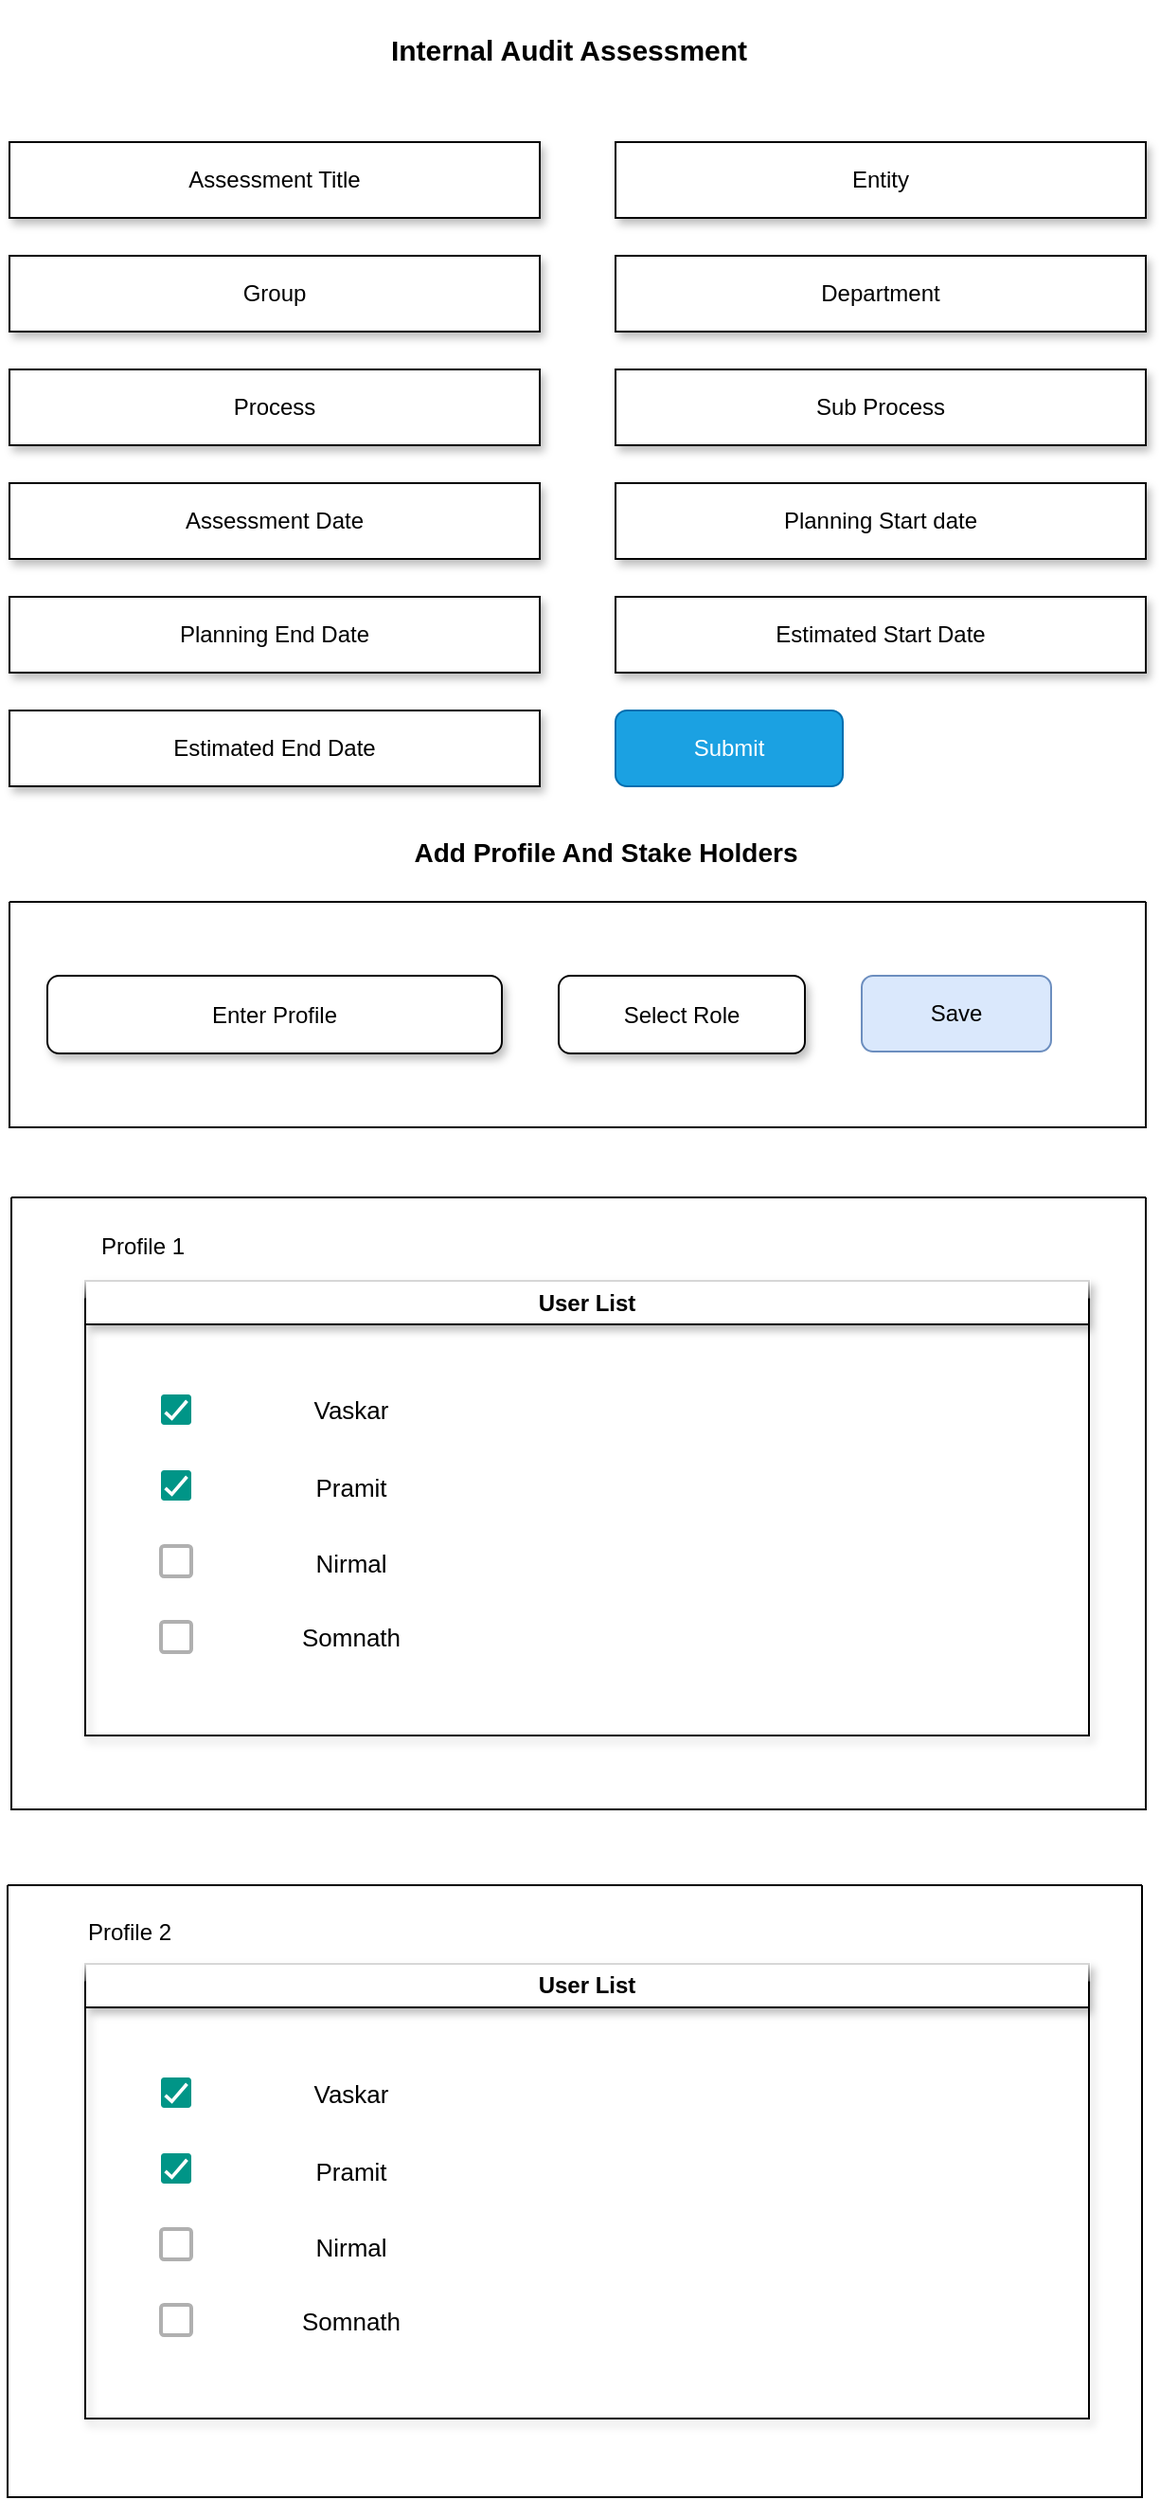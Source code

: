 <mxfile version="24.7.7" pages="4">
  <diagram id="413ng2EAjVawxPzfkBlk" name="Assessment">
    <mxGraphModel dx="1434" dy="772" grid="1" gridSize="10" guides="1" tooltips="1" connect="1" arrows="1" fold="1" page="1" pageScale="1" pageWidth="850" pageHeight="1100" math="0" shadow="0">
      <root>
        <mxCell id="0" />
        <mxCell id="1" parent="0" />
        <mxCell id="quWu4EKj2RXeNfxkY3S_-1" value="&lt;p style=&quot;line-height: 120%;&quot;&gt;&lt;sup&gt;&lt;font style=&quot;font-size: 15px;&quot;&gt;&lt;b&gt;Internal Audit Assessment&lt;/b&gt;&lt;/font&gt;&lt;/sup&gt;&lt;/p&gt;" style="text;html=1;align=center;verticalAlign=middle;resizable=0;points=[];autosize=1;strokeColor=none;fillColor=none;" parent="1" vertex="1">
          <mxGeometry x="310" y="5" width="210" height="60" as="geometry" />
        </mxCell>
        <mxCell id="quWu4EKj2RXeNfxkY3S_-2" value="Assessment Title" style="rounded=0;whiteSpace=wrap;html=1;shadow=1;" parent="1" vertex="1">
          <mxGeometry x="120" y="80" width="280" height="40" as="geometry" />
        </mxCell>
        <mxCell id="quWu4EKj2RXeNfxkY3S_-3" value="Entity" style="rounded=0;whiteSpace=wrap;html=1;shadow=1;" parent="1" vertex="1">
          <mxGeometry x="440" y="80" width="280" height="40" as="geometry" />
        </mxCell>
        <mxCell id="quWu4EKj2RXeNfxkY3S_-4" value="Group" style="rounded=0;whiteSpace=wrap;html=1;shadow=1;" parent="1" vertex="1">
          <mxGeometry x="120" y="140" width="280" height="40" as="geometry" />
        </mxCell>
        <mxCell id="quWu4EKj2RXeNfxkY3S_-5" value="Department" style="rounded=0;whiteSpace=wrap;html=1;shadow=1;" parent="1" vertex="1">
          <mxGeometry x="440" y="140" width="280" height="40" as="geometry" />
        </mxCell>
        <mxCell id="quWu4EKj2RXeNfxkY3S_-6" value="Assessment Date" style="rounded=0;whiteSpace=wrap;html=1;shadow=1;" parent="1" vertex="1">
          <mxGeometry x="120" y="260" width="280" height="40" as="geometry" />
        </mxCell>
        <mxCell id="quWu4EKj2RXeNfxkY3S_-7" value="Sub Process" style="rounded=0;whiteSpace=wrap;html=1;shadow=1;" parent="1" vertex="1">
          <mxGeometry x="440" y="200" width="280" height="40" as="geometry" />
        </mxCell>
        <mxCell id="quWu4EKj2RXeNfxkY3S_-8" value="Process" style="rounded=0;whiteSpace=wrap;html=1;shadow=1;" parent="1" vertex="1">
          <mxGeometry x="120" y="200" width="280" height="40" as="geometry" />
        </mxCell>
        <mxCell id="quWu4EKj2RXeNfxkY3S_-11" value="Submit" style="rounded=1;whiteSpace=wrap;html=1;fillColor=#1ba1e2;strokeColor=#006EAF;fontColor=#ffffff;" parent="1" vertex="1">
          <mxGeometry x="440" y="380" width="120" height="40" as="geometry" />
        </mxCell>
        <mxCell id="hfV0lHo1h7KebUp1SEu5-1" value="Planning Start date" style="rounded=0;whiteSpace=wrap;html=1;shadow=1;" parent="1" vertex="1">
          <mxGeometry x="440" y="260" width="280" height="40" as="geometry" />
        </mxCell>
        <mxCell id="hfV0lHo1h7KebUp1SEu5-2" value="Planning End Date" style="rounded=0;whiteSpace=wrap;html=1;shadow=1;" parent="1" vertex="1">
          <mxGeometry x="120" y="320" width="280" height="40" as="geometry" />
        </mxCell>
        <mxCell id="aVqowr16T1entpu4-G65-1" value="Estimated Start Date" style="rounded=0;whiteSpace=wrap;html=1;shadow=1;" parent="1" vertex="1">
          <mxGeometry x="440" y="320" width="280" height="40" as="geometry" />
        </mxCell>
        <mxCell id="LlDZ29YzTJW45Z62XU3m-1" value="Estimated End Date" style="rounded=0;whiteSpace=wrap;html=1;shadow=1;" parent="1" vertex="1">
          <mxGeometry x="120" y="380" width="280" height="40" as="geometry" />
        </mxCell>
        <mxCell id="LlDZ29YzTJW45Z62XU3m-2" value="" style="swimlane;startSize=0;" parent="1" vertex="1">
          <mxGeometry x="120" y="481" width="600" height="119" as="geometry" />
        </mxCell>
        <mxCell id="LlDZ29YzTJW45Z62XU3m-5" value="Enter Profile" style="rounded=1;whiteSpace=wrap;html=1;shadow=1;" parent="LlDZ29YzTJW45Z62XU3m-2" vertex="1">
          <mxGeometry x="20" y="39" width="240" height="41" as="geometry" />
        </mxCell>
        <mxCell id="LlDZ29YzTJW45Z62XU3m-7" value="Save" style="rounded=1;whiteSpace=wrap;html=1;fillColor=#dae8fc;strokeColor=#6c8ebf;" parent="LlDZ29YzTJW45Z62XU3m-2" vertex="1">
          <mxGeometry x="450" y="39" width="100" height="40" as="geometry" />
        </mxCell>
        <mxCell id="Oz0yGN0e3Bh-YZgt0kr5-4" value="Select Role" style="rounded=1;whiteSpace=wrap;html=1;shadow=1;" vertex="1" parent="LlDZ29YzTJW45Z62XU3m-2">
          <mxGeometry x="290" y="39" width="130" height="41" as="geometry" />
        </mxCell>
        <mxCell id="LlDZ29YzTJW45Z62XU3m-3" value="&lt;font style=&quot;font-size: 14px;&quot;&gt;&lt;b&gt;Add Profile And Stake Holders&lt;/b&gt;&lt;/font&gt;" style="text;html=1;align=center;verticalAlign=middle;whiteSpace=wrap;rounded=0;" parent="1" vertex="1">
          <mxGeometry x="330" y="440" width="210" height="30" as="geometry" />
        </mxCell>
        <mxCell id="LlDZ29YzTJW45Z62XU3m-11" value="" style="swimlane;startSize=0;" parent="1" vertex="1">
          <mxGeometry x="121" y="637" width="599" height="323" as="geometry" />
        </mxCell>
        <mxCell id="LlDZ29YzTJW45Z62XU3m-16" value="User List" style="swimlane;whiteSpace=wrap;html=1;glass=1;shadow=1;" parent="1" vertex="1">
          <mxGeometry x="160" y="681" width="530" height="240" as="geometry" />
        </mxCell>
        <mxCell id="I2n8rQtKtNGn2wK2C0k2-2" value="" style="dashed=0;labelPosition=right;align=left;shape=mxgraph.gmdl.checkbox;strokeColor=none;fillColor=#009587;strokeWidth=2;aspect=fixed;sketch=0;html=1;" parent="LlDZ29YzTJW45Z62XU3m-16" vertex="1">
          <mxGeometry x="40" y="60" width="16" height="16" as="geometry" />
        </mxCell>
        <mxCell id="I2n8rQtKtNGn2wK2C0k2-3" value="" style="dashed=0;labelPosition=right;align=left;shape=mxgraph.gmdl.checkbox;strokeColor=none;fillColor=#009587;strokeWidth=2;aspect=fixed;sketch=0;html=1;" parent="LlDZ29YzTJW45Z62XU3m-16" vertex="1">
          <mxGeometry x="40" y="100" width="16" height="16" as="geometry" />
        </mxCell>
        <mxCell id="I2n8rQtKtNGn2wK2C0k2-5" value="" style="dashed=0;labelPosition=right;align=left;shape=mxgraph.gmdl.checkbox;strokeColor=#B0B0B0;fillColor=none;strokeWidth=2;aspect=fixed;sketch=0;html=1;" parent="LlDZ29YzTJW45Z62XU3m-16" vertex="1">
          <mxGeometry x="40" y="140" width="16" height="16" as="geometry" />
        </mxCell>
        <mxCell id="I2n8rQtKtNGn2wK2C0k2-6" value="" style="dashed=0;labelPosition=right;align=left;shape=mxgraph.gmdl.checkbox;strokeColor=#B0B0B0;fillColor=none;strokeWidth=2;aspect=fixed;sketch=0;html=1;" parent="LlDZ29YzTJW45Z62XU3m-16" vertex="1">
          <mxGeometry x="40" y="180" width="16" height="16" as="geometry" />
        </mxCell>
        <mxCell id="I2n8rQtKtNGn2wK2C0k2-7" value="&lt;font style=&quot;font-size: 13px;&quot;&gt;Vaskar&lt;/font&gt;" style="text;html=1;align=center;verticalAlign=middle;resizable=0;points=[];autosize=1;strokeColor=none;fillColor=none;" parent="LlDZ29YzTJW45Z62XU3m-16" vertex="1">
          <mxGeometry x="110" y="53" width="60" height="30" as="geometry" />
        </mxCell>
        <mxCell id="I2n8rQtKtNGn2wK2C0k2-8" value="&lt;font style=&quot;font-size: 13px;&quot;&gt;Pramit&lt;/font&gt;" style="text;html=1;align=center;verticalAlign=middle;resizable=0;points=[];autosize=1;strokeColor=none;fillColor=none;" parent="LlDZ29YzTJW45Z62XU3m-16" vertex="1">
          <mxGeometry x="110" y="94" width="60" height="30" as="geometry" />
        </mxCell>
        <mxCell id="I2n8rQtKtNGn2wK2C0k2-9" value="&lt;font style=&quot;font-size: 13px;&quot;&gt;Nirmal&lt;/font&gt;" style="text;html=1;align=center;verticalAlign=middle;resizable=0;points=[];autosize=1;strokeColor=none;fillColor=none;" parent="LlDZ29YzTJW45Z62XU3m-16" vertex="1">
          <mxGeometry x="110" y="134" width="60" height="30" as="geometry" />
        </mxCell>
        <mxCell id="I2n8rQtKtNGn2wK2C0k2-10" value="&lt;font style=&quot;font-size: 13px;&quot;&gt;Somnath&lt;/font&gt;" style="text;html=1;align=center;verticalAlign=middle;resizable=0;points=[];autosize=1;strokeColor=none;fillColor=none;" parent="LlDZ29YzTJW45Z62XU3m-16" vertex="1">
          <mxGeometry x="100" y="173" width="80" height="30" as="geometry" />
        </mxCell>
        <mxCell id="I2n8rQtKtNGn2wK2C0k2-11" value="" style="shape=image;html=1;verticalAlign=top;verticalLabelPosition=bottom;labelBackgroundColor=#ffffff;imageAspect=0;aspect=fixed;image=https://cdn4.iconfinder.com/data/icons/web-ui-color/128/Checkmark-128.png" parent="LlDZ29YzTJW45Z62XU3m-16" vertex="1">
          <mxGeometry x="390" y="53" width="30" height="30" as="geometry" />
        </mxCell>
        <mxCell id="I2n8rQtKtNGn2wK2C0k2-14" value="" style="shape=image;html=1;verticalAlign=top;verticalLabelPosition=bottom;labelBackgroundColor=#ffffff;imageAspect=0;aspect=fixed;image=https://cdn4.iconfinder.com/data/icons/web-ui-color/128/Checkmark-128.png" parent="LlDZ29YzTJW45Z62XU3m-16" vertex="1">
          <mxGeometry x="390" y="167" width="30" height="30" as="geometry" />
        </mxCell>
        <mxCell id="I2n8rQtKtNGn2wK2C0k2-13" value="" style="shape=image;html=1;verticalAlign=top;verticalLabelPosition=bottom;labelBackgroundColor=#ffffff;imageAspect=0;aspect=fixed;image=https://cdn4.iconfinder.com/data/icons/web-ui-color/128/Checkmark-128.png" parent="LlDZ29YzTJW45Z62XU3m-16" vertex="1">
          <mxGeometry x="390" y="126" width="30" height="30" as="geometry" />
        </mxCell>
        <mxCell id="I2n8rQtKtNGn2wK2C0k2-12" value="" style="shape=image;html=1;verticalAlign=top;verticalLabelPosition=bottom;labelBackgroundColor=#ffffff;imageAspect=0;aspect=fixed;image=https://cdn4.iconfinder.com/data/icons/web-ui-color/128/Checkmark-128.png" parent="LlDZ29YzTJW45Z62XU3m-16" vertex="1">
          <mxGeometry x="390" y="87" width="30" height="30" as="geometry" />
        </mxCell>
        <mxCell id="Oz0yGN0e3Bh-YZgt0kr5-5" value="Profile 1" style="text;html=1;align=center;verticalAlign=middle;resizable=0;points=[];autosize=1;strokeColor=none;fillColor=none;" vertex="1" parent="1">
          <mxGeometry x="155" y="648" width="70" height="30" as="geometry" />
        </mxCell>
        <mxCell id="Oz0yGN0e3Bh-YZgt0kr5-6" value="" style="swimlane;startSize=0;" vertex="1" parent="1">
          <mxGeometry x="119" y="1000" width="599" height="323" as="geometry" />
        </mxCell>
        <mxCell id="Oz0yGN0e3Bh-YZgt0kr5-7" value="User List" style="swimlane;whiteSpace=wrap;html=1;glass=1;shadow=1;" vertex="1" parent="Oz0yGN0e3Bh-YZgt0kr5-6">
          <mxGeometry x="41" y="41.5" width="530" height="240" as="geometry" />
        </mxCell>
        <mxCell id="Oz0yGN0e3Bh-YZgt0kr5-8" value="" style="dashed=0;labelPosition=right;align=left;shape=mxgraph.gmdl.checkbox;strokeColor=none;fillColor=#009587;strokeWidth=2;aspect=fixed;sketch=0;html=1;" vertex="1" parent="Oz0yGN0e3Bh-YZgt0kr5-7">
          <mxGeometry x="40" y="60" width="16" height="16" as="geometry" />
        </mxCell>
        <mxCell id="Oz0yGN0e3Bh-YZgt0kr5-9" value="" style="dashed=0;labelPosition=right;align=left;shape=mxgraph.gmdl.checkbox;strokeColor=none;fillColor=#009587;strokeWidth=2;aspect=fixed;sketch=0;html=1;" vertex="1" parent="Oz0yGN0e3Bh-YZgt0kr5-7">
          <mxGeometry x="40" y="100" width="16" height="16" as="geometry" />
        </mxCell>
        <mxCell id="Oz0yGN0e3Bh-YZgt0kr5-10" value="" style="dashed=0;labelPosition=right;align=left;shape=mxgraph.gmdl.checkbox;strokeColor=#B0B0B0;fillColor=none;strokeWidth=2;aspect=fixed;sketch=0;html=1;" vertex="1" parent="Oz0yGN0e3Bh-YZgt0kr5-7">
          <mxGeometry x="40" y="140" width="16" height="16" as="geometry" />
        </mxCell>
        <mxCell id="Oz0yGN0e3Bh-YZgt0kr5-11" value="" style="dashed=0;labelPosition=right;align=left;shape=mxgraph.gmdl.checkbox;strokeColor=#B0B0B0;fillColor=none;strokeWidth=2;aspect=fixed;sketch=0;html=1;" vertex="1" parent="Oz0yGN0e3Bh-YZgt0kr5-7">
          <mxGeometry x="40" y="180" width="16" height="16" as="geometry" />
        </mxCell>
        <mxCell id="Oz0yGN0e3Bh-YZgt0kr5-12" value="&lt;font style=&quot;font-size: 13px;&quot;&gt;Vaskar&lt;/font&gt;" style="text;html=1;align=center;verticalAlign=middle;resizable=0;points=[];autosize=1;strokeColor=none;fillColor=none;" vertex="1" parent="Oz0yGN0e3Bh-YZgt0kr5-7">
          <mxGeometry x="110" y="53" width="60" height="30" as="geometry" />
        </mxCell>
        <mxCell id="Oz0yGN0e3Bh-YZgt0kr5-13" value="&lt;font style=&quot;font-size: 13px;&quot;&gt;Pramit&lt;/font&gt;" style="text;html=1;align=center;verticalAlign=middle;resizable=0;points=[];autosize=1;strokeColor=none;fillColor=none;" vertex="1" parent="Oz0yGN0e3Bh-YZgt0kr5-7">
          <mxGeometry x="110" y="94" width="60" height="30" as="geometry" />
        </mxCell>
        <mxCell id="Oz0yGN0e3Bh-YZgt0kr5-14" value="&lt;font style=&quot;font-size: 13px;&quot;&gt;Nirmal&lt;/font&gt;" style="text;html=1;align=center;verticalAlign=middle;resizable=0;points=[];autosize=1;strokeColor=none;fillColor=none;" vertex="1" parent="Oz0yGN0e3Bh-YZgt0kr5-7">
          <mxGeometry x="110" y="134" width="60" height="30" as="geometry" />
        </mxCell>
        <mxCell id="Oz0yGN0e3Bh-YZgt0kr5-15" value="&lt;font style=&quot;font-size: 13px;&quot;&gt;Somnath&lt;/font&gt;" style="text;html=1;align=center;verticalAlign=middle;resizable=0;points=[];autosize=1;strokeColor=none;fillColor=none;" vertex="1" parent="Oz0yGN0e3Bh-YZgt0kr5-7">
          <mxGeometry x="100" y="173" width="80" height="30" as="geometry" />
        </mxCell>
        <mxCell id="Oz0yGN0e3Bh-YZgt0kr5-16" value="" style="shape=image;html=1;verticalAlign=top;verticalLabelPosition=bottom;labelBackgroundColor=#ffffff;imageAspect=0;aspect=fixed;image=https://cdn4.iconfinder.com/data/icons/web-ui-color/128/Checkmark-128.png" vertex="1" parent="Oz0yGN0e3Bh-YZgt0kr5-7">
          <mxGeometry x="390" y="53" width="30" height="30" as="geometry" />
        </mxCell>
        <mxCell id="Oz0yGN0e3Bh-YZgt0kr5-17" value="" style="shape=image;html=1;verticalAlign=top;verticalLabelPosition=bottom;labelBackgroundColor=#ffffff;imageAspect=0;aspect=fixed;image=https://cdn4.iconfinder.com/data/icons/web-ui-color/128/Checkmark-128.png" vertex="1" parent="Oz0yGN0e3Bh-YZgt0kr5-7">
          <mxGeometry x="390" y="167" width="30" height="30" as="geometry" />
        </mxCell>
        <mxCell id="Oz0yGN0e3Bh-YZgt0kr5-18" value="" style="shape=image;html=1;verticalAlign=top;verticalLabelPosition=bottom;labelBackgroundColor=#ffffff;imageAspect=0;aspect=fixed;image=https://cdn4.iconfinder.com/data/icons/web-ui-color/128/Checkmark-128.png" vertex="1" parent="Oz0yGN0e3Bh-YZgt0kr5-7">
          <mxGeometry x="390" y="126" width="30" height="30" as="geometry" />
        </mxCell>
        <mxCell id="Oz0yGN0e3Bh-YZgt0kr5-19" value="" style="shape=image;html=1;verticalAlign=top;verticalLabelPosition=bottom;labelBackgroundColor=#ffffff;imageAspect=0;aspect=fixed;image=https://cdn4.iconfinder.com/data/icons/web-ui-color/128/Checkmark-128.png" vertex="1" parent="Oz0yGN0e3Bh-YZgt0kr5-7">
          <mxGeometry x="390" y="87" width="30" height="30" as="geometry" />
        </mxCell>
        <mxCell id="Oz0yGN0e3Bh-YZgt0kr5-20" value="Profile 2" style="text;html=1;align=center;verticalAlign=middle;resizable=0;points=[];autosize=1;strokeColor=none;fillColor=none;" vertex="1" parent="1">
          <mxGeometry x="148" y="1010" width="70" height="30" as="geometry" />
        </mxCell>
      </root>
    </mxGraphModel>
  </diagram>
  <diagram id="wQf7_vzwjyFFboYGld_Y" name="View Assessment">
    <mxGraphModel dx="1434" dy="772" grid="1" gridSize="10" guides="1" tooltips="1" connect="1" arrows="1" fold="1" page="1" pageScale="1" pageWidth="850" pageHeight="1100" math="0" shadow="0">
      <root>
        <mxCell id="0" />
        <mxCell id="1" parent="0" />
        <mxCell id="YQ_waUM1f2Qb57mVi8k3-1" value="" style="strokeWidth=1;shadow=0;dashed=0;align=center;html=1;shape=mxgraph.mockup.forms.rrect;rSize=5;strokeColor=#999999;fillColor=#ffffff;" parent="1" vertex="1">
          <mxGeometry y="80" width="1120" height="690" as="geometry" />
        </mxCell>
        <mxCell id="YQ_waUM1f2Qb57mVi8k3-2" value="October 2014" style="strokeWidth=1;shadow=0;dashed=0;align=center;html=1;shape=mxgraph.mockup.forms.anchor;fontColor=#999999;" parent="YQ_waUM1f2Qb57mVi8k3-1" vertex="1">
          <mxGeometry x="210" y="31.543" width="700.0" height="78.857" as="geometry" />
        </mxCell>
        <mxCell id="YQ_waUM1f2Qb57mVi8k3-3" value="&lt;" style="strokeWidth=1;shadow=0;dashed=0;align=center;html=1;shape=mxgraph.mockup.forms.rrect;rSize=4;strokeColor=#999999;fontColor=#008cff;fontSize=19;fontStyle=1;" parent="YQ_waUM1f2Qb57mVi8k3-1" vertex="1">
          <mxGeometry x="56" y="31.543" width="175.0" height="78.857" as="geometry" />
        </mxCell>
        <mxCell id="YQ_waUM1f2Qb57mVi8k3-4" value="&gt;" style="strokeWidth=1;shadow=0;dashed=0;align=center;html=1;shape=mxgraph.mockup.forms.rrect;rSize=4;strokeColor=#999999;fontColor=#008cff;fontSize=19;fontStyle=1;" parent="YQ_waUM1f2Qb57mVi8k3-1" vertex="1">
          <mxGeometry x="889" y="31.543" width="175.0" height="78.857" as="geometry" />
        </mxCell>
        <mxCell id="YQ_waUM1f2Qb57mVi8k3-5" value="Mo" style="strokeWidth=1;shadow=0;dashed=0;align=center;html=1;shape=mxgraph.mockup.forms.anchor;fontColor=#999999;" parent="YQ_waUM1f2Qb57mVi8k3-1" vertex="1">
          <mxGeometry x="70" y="110.4" width="140" height="78.857" as="geometry" />
        </mxCell>
        <mxCell id="YQ_waUM1f2Qb57mVi8k3-6" value="Tu" style="strokeWidth=1;shadow=0;dashed=0;align=center;html=1;shape=mxgraph.mockup.forms.anchor;fontColor=#999999;" parent="YQ_waUM1f2Qb57mVi8k3-1" vertex="1">
          <mxGeometry x="210" y="110.4" width="140" height="78.857" as="geometry" />
        </mxCell>
        <mxCell id="YQ_waUM1f2Qb57mVi8k3-7" value="We" style="strokeWidth=1;shadow=0;dashed=0;align=center;html=1;shape=mxgraph.mockup.forms.anchor;fontColor=#999999;" parent="YQ_waUM1f2Qb57mVi8k3-1" vertex="1">
          <mxGeometry x="350.0" y="110.4" width="140" height="78.857" as="geometry" />
        </mxCell>
        <mxCell id="YQ_waUM1f2Qb57mVi8k3-8" value="Th" style="strokeWidth=1;shadow=0;dashed=0;align=center;html=1;shape=mxgraph.mockup.forms.anchor;fontColor=#999999;" parent="YQ_waUM1f2Qb57mVi8k3-1" vertex="1">
          <mxGeometry x="490.0" y="110.4" width="140" height="78.857" as="geometry" />
        </mxCell>
        <mxCell id="YQ_waUM1f2Qb57mVi8k3-9" value="Fr" style="strokeWidth=1;shadow=0;dashed=0;align=center;html=1;shape=mxgraph.mockup.forms.anchor;fontColor=#999999;" parent="YQ_waUM1f2Qb57mVi8k3-1" vertex="1">
          <mxGeometry x="630" y="110.4" width="140" height="78.857" as="geometry" />
        </mxCell>
        <mxCell id="YQ_waUM1f2Qb57mVi8k3-10" value="Sa" style="strokeWidth=1;shadow=0;dashed=0;align=center;html=1;shape=mxgraph.mockup.forms.anchor;fontColor=#999999;" parent="YQ_waUM1f2Qb57mVi8k3-1" vertex="1">
          <mxGeometry x="770.0" y="110.4" width="140" height="78.857" as="geometry" />
        </mxCell>
        <mxCell id="YQ_waUM1f2Qb57mVi8k3-11" value="Su" style="strokeWidth=1;shadow=0;dashed=0;align=center;html=1;shape=mxgraph.mockup.forms.anchor;fontColor=#999999;" parent="YQ_waUM1f2Qb57mVi8k3-1" vertex="1">
          <mxGeometry x="910" y="110.4" width="140" height="78.857" as="geometry" />
        </mxCell>
        <mxCell id="YQ_waUM1f2Qb57mVi8k3-12" value="1" style="strokeWidth=1;shadow=0;dashed=0;align=center;html=1;shape=mxgraph.mockup.forms.rrect;rSize=0;strokeColor=#999999;fontColor=#999999;" parent="YQ_waUM1f2Qb57mVi8k3-1" vertex="1">
          <mxGeometry x="70" y="189.257" width="140" height="78.857" as="geometry" />
        </mxCell>
        <mxCell id="YQ_waUM1f2Qb57mVi8k3-13" value="2" style="strokeWidth=1;shadow=0;dashed=0;align=center;html=1;shape=mxgraph.mockup.forms.rrect;rSize=0;strokeColor=#999999;fontColor=#999999;" parent="YQ_waUM1f2Qb57mVi8k3-1" vertex="1">
          <mxGeometry x="210" y="189.257" width="140" height="78.857" as="geometry" />
        </mxCell>
        <mxCell id="YQ_waUM1f2Qb57mVi8k3-14" value="3" style="strokeWidth=1;shadow=0;dashed=0;align=center;html=1;shape=mxgraph.mockup.forms.rrect;rSize=0;strokeColor=#999999;fontColor=#999999;" parent="YQ_waUM1f2Qb57mVi8k3-1" vertex="1">
          <mxGeometry x="350.0" y="189.257" width="140" height="78.857" as="geometry" />
        </mxCell>
        <mxCell id="YQ_waUM1f2Qb57mVi8k3-15" value="4" style="strokeWidth=1;shadow=0;dashed=0;align=center;html=1;shape=mxgraph.mockup.forms.rrect;rSize=0;strokeColor=#999999;fontColor=#999999;" parent="YQ_waUM1f2Qb57mVi8k3-1" vertex="1">
          <mxGeometry x="490.0" y="189.257" width="140" height="78.857" as="geometry" />
        </mxCell>
        <mxCell id="YQ_waUM1f2Qb57mVi8k3-16" value="5" style="strokeWidth=1;shadow=0;dashed=0;align=center;html=1;shape=mxgraph.mockup.forms.rrect;rSize=0;strokeColor=#999999;fontColor=#999999;" parent="YQ_waUM1f2Qb57mVi8k3-1" vertex="1">
          <mxGeometry x="630" y="189.257" width="140" height="78.857" as="geometry" />
        </mxCell>
        <mxCell id="YQ_waUM1f2Qb57mVi8k3-17" value="6" style="strokeWidth=1;shadow=0;dashed=0;align=center;html=1;shape=mxgraph.mockup.forms.rrect;rSize=0;strokeColor=#999999;fontColor=#999999;" parent="YQ_waUM1f2Qb57mVi8k3-1" vertex="1">
          <mxGeometry x="770.0" y="189.257" width="140" height="78.857" as="geometry" />
        </mxCell>
        <mxCell id="YQ_waUM1f2Qb57mVi8k3-18" value="7" style="strokeWidth=1;shadow=0;dashed=0;align=center;html=1;shape=mxgraph.mockup.forms.rrect;rSize=0;strokeColor=#999999;fontColor=#999999;" parent="YQ_waUM1f2Qb57mVi8k3-1" vertex="1">
          <mxGeometry x="910" y="189.257" width="140" height="78.857" as="geometry" />
        </mxCell>
        <mxCell id="YQ_waUM1f2Qb57mVi8k3-19" value="8" style="strokeWidth=1;shadow=0;dashed=0;align=center;html=1;shape=mxgraph.mockup.forms.rrect;rSize=0;strokeColor=#999999;fontColor=#999999;" parent="YQ_waUM1f2Qb57mVi8k3-1" vertex="1">
          <mxGeometry x="70" y="268.114" width="140" height="78.857" as="geometry" />
        </mxCell>
        <mxCell id="YQ_waUM1f2Qb57mVi8k3-20" value="9" style="strokeWidth=1;shadow=0;dashed=0;align=center;html=1;shape=mxgraph.mockup.forms.rrect;rSize=0;strokeColor=#999999;fontColor=#999999;" parent="YQ_waUM1f2Qb57mVi8k3-1" vertex="1">
          <mxGeometry x="210" y="268.114" width="140" height="78.857" as="geometry" />
        </mxCell>
        <mxCell id="6CmxUMpIfADNsm4aOvQl-1" value="" style="edgeStyle=orthogonalEdgeStyle;rounded=0;orthogonalLoop=1;jettySize=auto;html=1;" edge="1" parent="YQ_waUM1f2Qb57mVi8k3-1" source="YQ_waUM1f2Qb57mVi8k3-21" target="wARgVWwCrIw9ZwaZ_yPs-5">
          <mxGeometry relative="1" as="geometry" />
        </mxCell>
        <mxCell id="YQ_waUM1f2Qb57mVi8k3-21" value="10" style="strokeWidth=1;shadow=0;dashed=0;align=center;html=1;shape=mxgraph.mockup.forms.rrect;rSize=0;strokeColor=#999999;fontColor=#999999;" parent="YQ_waUM1f2Qb57mVi8k3-1" vertex="1">
          <mxGeometry x="350.0" y="268.114" width="140" height="78.857" as="geometry" />
        </mxCell>
        <mxCell id="YQ_waUM1f2Qb57mVi8k3-22" value="11" style="strokeWidth=1;shadow=0;dashed=0;align=center;html=1;shape=mxgraph.mockup.forms.rrect;rSize=0;strokeColor=#999999;fontColor=#999999;" parent="YQ_waUM1f2Qb57mVi8k3-1" vertex="1">
          <mxGeometry x="490.0" y="268.114" width="140" height="78.857" as="geometry" />
        </mxCell>
        <mxCell id="YQ_waUM1f2Qb57mVi8k3-23" value="12" style="strokeWidth=1;shadow=0;dashed=0;align=center;html=1;shape=mxgraph.mockup.forms.rrect;rSize=0;strokeColor=#999999;fontColor=#999999;" parent="YQ_waUM1f2Qb57mVi8k3-1" vertex="1">
          <mxGeometry x="630" y="268.114" width="140" height="78.857" as="geometry" />
        </mxCell>
        <mxCell id="YQ_waUM1f2Qb57mVi8k3-24" value="13" style="strokeWidth=1;shadow=0;dashed=0;align=center;html=1;shape=mxgraph.mockup.forms.rrect;rSize=0;strokeColor=#999999;fontColor=#999999;" parent="YQ_waUM1f2Qb57mVi8k3-1" vertex="1">
          <mxGeometry x="770.0" y="268.114" width="140" height="78.857" as="geometry" />
        </mxCell>
        <mxCell id="YQ_waUM1f2Qb57mVi8k3-25" value="14" style="strokeWidth=1;shadow=0;dashed=0;align=center;html=1;shape=mxgraph.mockup.forms.rrect;rSize=0;strokeColor=#999999;fontColor=#999999;" parent="YQ_waUM1f2Qb57mVi8k3-1" vertex="1">
          <mxGeometry x="910" y="268.114" width="140" height="78.857" as="geometry" />
        </mxCell>
        <mxCell id="YQ_waUM1f2Qb57mVi8k3-26" value="15" style="strokeWidth=1;shadow=0;dashed=0;align=center;html=1;shape=mxgraph.mockup.forms.rrect;rSize=0;strokeColor=#999999;fontColor=#999999;" parent="YQ_waUM1f2Qb57mVi8k3-1" vertex="1">
          <mxGeometry x="70" y="346.971" width="140" height="78.857" as="geometry" />
        </mxCell>
        <mxCell id="YQ_waUM1f2Qb57mVi8k3-27" value="16" style="strokeWidth=1;shadow=0;dashed=0;align=center;html=1;shape=mxgraph.mockup.forms.rrect;rSize=0;strokeColor=#999999;fontColor=#999999;" parent="YQ_waUM1f2Qb57mVi8k3-1" vertex="1">
          <mxGeometry x="210" y="346.971" width="140" height="78.857" as="geometry" />
        </mxCell>
        <mxCell id="YQ_waUM1f2Qb57mVi8k3-28" value="17" style="strokeWidth=1;shadow=0;dashed=0;align=center;html=1;shape=mxgraph.mockup.forms.rrect;rSize=0;strokeColor=#999999;fontColor=#999999;" parent="YQ_waUM1f2Qb57mVi8k3-1" vertex="1">
          <mxGeometry x="350.0" y="346.971" width="140" height="78.857" as="geometry" />
        </mxCell>
        <mxCell id="YQ_waUM1f2Qb57mVi8k3-29" value="18" style="strokeWidth=1;shadow=0;dashed=0;align=center;html=1;shape=mxgraph.mockup.forms.rrect;rSize=0;strokeColor=#999999;fontColor=#999999;" parent="YQ_waUM1f2Qb57mVi8k3-1" vertex="1">
          <mxGeometry x="490.0" y="346.971" width="140" height="78.857" as="geometry" />
        </mxCell>
        <mxCell id="YQ_waUM1f2Qb57mVi8k3-30" value="19" style="strokeWidth=1;shadow=0;dashed=0;align=center;html=1;shape=mxgraph.mockup.forms.rrect;rSize=0;strokeColor=#999999;fontColor=#999999;" parent="YQ_waUM1f2Qb57mVi8k3-1" vertex="1">
          <mxGeometry x="630" y="346.971" width="140" height="78.857" as="geometry" />
        </mxCell>
        <mxCell id="YQ_waUM1f2Qb57mVi8k3-31" value="20" style="strokeWidth=1;shadow=0;dashed=0;align=center;html=1;shape=mxgraph.mockup.forms.rrect;rSize=0;strokeColor=#999999;fontColor=#999999;" parent="YQ_waUM1f2Qb57mVi8k3-1" vertex="1">
          <mxGeometry x="770.0" y="346.971" width="140" height="78.857" as="geometry" />
        </mxCell>
        <mxCell id="YQ_waUM1f2Qb57mVi8k3-32" value="21" style="strokeWidth=1;shadow=0;dashed=0;align=center;html=1;shape=mxgraph.mockup.forms.rrect;rSize=0;strokeColor=#999999;fontColor=#999999;" parent="YQ_waUM1f2Qb57mVi8k3-1" vertex="1">
          <mxGeometry x="910" y="346.971" width="140" height="78.857" as="geometry" />
        </mxCell>
        <mxCell id="YQ_waUM1f2Qb57mVi8k3-33" value="22" style="strokeWidth=1;shadow=0;dashed=0;align=center;html=1;shape=mxgraph.mockup.forms.rrect;rSize=0;strokeColor=#999999;fontColor=#999999;" parent="YQ_waUM1f2Qb57mVi8k3-1" vertex="1">
          <mxGeometry x="70" y="425.829" width="140" height="78.857" as="geometry" />
        </mxCell>
        <mxCell id="YQ_waUM1f2Qb57mVi8k3-34" value="23" style="strokeWidth=1;shadow=0;dashed=0;align=center;html=1;shape=mxgraph.mockup.forms.rrect;rSize=0;strokeColor=#999999;fontColor=#999999;" parent="YQ_waUM1f2Qb57mVi8k3-1" vertex="1">
          <mxGeometry x="210" y="425.829" width="140" height="78.857" as="geometry" />
        </mxCell>
        <mxCell id="YQ_waUM1f2Qb57mVi8k3-35" value="25" style="strokeWidth=1;shadow=0;dashed=0;align=center;html=1;shape=mxgraph.mockup.forms.rrect;rSize=0;strokeColor=#999999;fontColor=#999999;" parent="YQ_waUM1f2Qb57mVi8k3-1" vertex="1">
          <mxGeometry x="490.0" y="425.829" width="140" height="78.857" as="geometry" />
        </mxCell>
        <mxCell id="YQ_waUM1f2Qb57mVi8k3-36" value="26" style="strokeWidth=1;shadow=0;dashed=0;align=center;html=1;shape=mxgraph.mockup.forms.rrect;rSize=0;strokeColor=#999999;fontColor=#999999;" parent="YQ_waUM1f2Qb57mVi8k3-1" vertex="1">
          <mxGeometry x="630" y="425.829" width="140" height="78.857" as="geometry" />
        </mxCell>
        <mxCell id="YQ_waUM1f2Qb57mVi8k3-37" value="27" style="strokeWidth=1;shadow=0;dashed=0;align=center;html=1;shape=mxgraph.mockup.forms.rrect;rSize=0;strokeColor=#999999;fontColor=#999999;" parent="YQ_waUM1f2Qb57mVi8k3-1" vertex="1">
          <mxGeometry x="770.0" y="425.829" width="140" height="78.857" as="geometry" />
        </mxCell>
        <mxCell id="YQ_waUM1f2Qb57mVi8k3-38" value="28" style="strokeWidth=1;shadow=0;dashed=0;align=center;html=1;shape=mxgraph.mockup.forms.rrect;rSize=0;strokeColor=#999999;fontColor=#999999;" parent="YQ_waUM1f2Qb57mVi8k3-1" vertex="1">
          <mxGeometry x="910" y="425.829" width="140" height="78.857" as="geometry" />
        </mxCell>
        <mxCell id="YQ_waUM1f2Qb57mVi8k3-39" value="29" style="strokeWidth=1;shadow=0;dashed=0;align=center;html=1;shape=mxgraph.mockup.forms.rrect;rSize=0;strokeColor=#999999;fontColor=#999999;" parent="YQ_waUM1f2Qb57mVi8k3-1" vertex="1">
          <mxGeometry x="70" y="504.686" width="140" height="78.857" as="geometry" />
        </mxCell>
        <mxCell id="YQ_waUM1f2Qb57mVi8k3-40" value="30" style="strokeWidth=1;shadow=0;dashed=0;align=center;html=1;shape=mxgraph.mockup.forms.rrect;rSize=0;strokeColor=#999999;fontColor=#999999;" parent="YQ_waUM1f2Qb57mVi8k3-1" vertex="1">
          <mxGeometry x="210" y="504.686" width="140" height="78.857" as="geometry" />
        </mxCell>
        <mxCell id="YQ_waUM1f2Qb57mVi8k3-41" value="31" style="strokeWidth=1;shadow=0;dashed=0;align=center;html=1;shape=mxgraph.mockup.forms.rrect;rSize=0;strokeColor=#999999;fontColor=#999999;" parent="YQ_waUM1f2Qb57mVi8k3-1" vertex="1">
          <mxGeometry x="350.0" y="504.686" width="140" height="78.857" as="geometry" />
        </mxCell>
        <mxCell id="YQ_waUM1f2Qb57mVi8k3-42" value="1" style="strokeWidth=1;shadow=0;dashed=0;align=center;html=1;shape=mxgraph.mockup.forms.rrect;rSize=0;strokeColor=#999999;fontColor=#999999;fillColor=#ddeeff;" parent="YQ_waUM1f2Qb57mVi8k3-1" vertex="1">
          <mxGeometry x="490.0" y="504.686" width="140" height="78.857" as="geometry" />
        </mxCell>
        <mxCell id="YQ_waUM1f2Qb57mVi8k3-43" value="2" style="strokeWidth=1;shadow=0;dashed=0;align=center;html=1;shape=mxgraph.mockup.forms.rrect;rSize=0;strokeColor=#999999;fontColor=#999999;fillColor=#ddeeff;" parent="YQ_waUM1f2Qb57mVi8k3-1" vertex="1">
          <mxGeometry x="630" y="504.686" width="140" height="78.857" as="geometry" />
        </mxCell>
        <mxCell id="YQ_waUM1f2Qb57mVi8k3-44" value="3" style="strokeWidth=1;shadow=0;dashed=0;align=center;html=1;shape=mxgraph.mockup.forms.rrect;rSize=0;strokeColor=#999999;fontColor=#999999;fillColor=#ddeeff;" parent="YQ_waUM1f2Qb57mVi8k3-1" vertex="1">
          <mxGeometry x="770.0" y="504.686" width="140" height="78.857" as="geometry" />
        </mxCell>
        <mxCell id="YQ_waUM1f2Qb57mVi8k3-45" value="4" style="strokeWidth=1;shadow=0;dashed=0;align=center;html=1;shape=mxgraph.mockup.forms.rrect;rSize=0;strokeColor=#999999;fontColor=#999999;fillColor=#ddeeff;" parent="YQ_waUM1f2Qb57mVi8k3-1" vertex="1">
          <mxGeometry x="910" y="504.686" width="140" height="78.857" as="geometry" />
        </mxCell>
        <mxCell id="YQ_waUM1f2Qb57mVi8k3-46" value="5" style="strokeWidth=1;shadow=0;dashed=0;align=center;html=1;shape=mxgraph.mockup.forms.rrect;rSize=0;strokeColor=#999999;fontColor=#999999;fillColor=#ddeeff;" parent="YQ_waUM1f2Qb57mVi8k3-1" vertex="1">
          <mxGeometry x="70" y="583.543" width="140" height="78.857" as="geometry" />
        </mxCell>
        <mxCell id="YQ_waUM1f2Qb57mVi8k3-47" value="6" style="strokeWidth=1;shadow=0;dashed=0;align=center;html=1;shape=mxgraph.mockup.forms.rrect;rSize=0;strokeColor=#999999;fontColor=#999999;fillColor=#ddeeff;" parent="YQ_waUM1f2Qb57mVi8k3-1" vertex="1">
          <mxGeometry x="210" y="583.543" width="140" height="78.857" as="geometry" />
        </mxCell>
        <mxCell id="YQ_waUM1f2Qb57mVi8k3-48" value="7" style="strokeWidth=1;shadow=0;dashed=0;align=center;html=1;shape=mxgraph.mockup.forms.rrect;rSize=0;strokeColor=#999999;fontColor=#999999;fillColor=#ddeeff;" parent="YQ_waUM1f2Qb57mVi8k3-1" vertex="1">
          <mxGeometry x="350.0" y="583.543" width="140" height="78.857" as="geometry" />
        </mxCell>
        <mxCell id="YQ_waUM1f2Qb57mVi8k3-49" value="8" style="strokeWidth=1;shadow=0;dashed=0;align=center;html=1;shape=mxgraph.mockup.forms.rrect;rSize=0;strokeColor=#999999;fontColor=#999999;fillColor=#ddeeff;" parent="YQ_waUM1f2Qb57mVi8k3-1" vertex="1">
          <mxGeometry x="490.0" y="583.543" width="140" height="78.857" as="geometry" />
        </mxCell>
        <mxCell id="YQ_waUM1f2Qb57mVi8k3-50" value="9" style="strokeWidth=1;shadow=0;dashed=0;align=center;html=1;shape=mxgraph.mockup.forms.rrect;rSize=0;strokeColor=#999999;fontColor=#999999;fillColor=#ddeeff;" parent="YQ_waUM1f2Qb57mVi8k3-1" vertex="1">
          <mxGeometry x="630" y="583.543" width="140" height="78.857" as="geometry" />
        </mxCell>
        <mxCell id="YQ_waUM1f2Qb57mVi8k3-51" value="10" style="strokeWidth=1;shadow=0;dashed=0;align=center;html=1;shape=mxgraph.mockup.forms.rrect;rSize=0;strokeColor=#999999;fontColor=#999999;fillColor=#ddeeff;" parent="YQ_waUM1f2Qb57mVi8k3-1" vertex="1">
          <mxGeometry x="770.0" y="583.543" width="140" height="78.857" as="geometry" />
        </mxCell>
        <mxCell id="YQ_waUM1f2Qb57mVi8k3-52" value="11" style="strokeWidth=1;shadow=0;dashed=0;align=center;html=1;shape=mxgraph.mockup.forms.rrect;rSize=0;strokeColor=#999999;fontColor=#999999;fillColor=#ddeeff;" parent="YQ_waUM1f2Qb57mVi8k3-1" vertex="1">
          <mxGeometry x="910" y="583.543" width="140" height="78.857" as="geometry" />
        </mxCell>
        <mxCell id="YQ_waUM1f2Qb57mVi8k3-53" value="24" style="strokeWidth=1;shadow=0;dashed=0;align=center;html=1;shape=mxgraph.mockup.forms.rrect;rSize=0;strokeColor=#ff0000;fontColor=#ffffff;strokeWidth=2;fillColor=#008cff;" parent="YQ_waUM1f2Qb57mVi8k3-1" vertex="1">
          <mxGeometry x="350.0" y="425.829" width="140" height="78.857" as="geometry" />
        </mxCell>
        <mxCell id="wARgVWwCrIw9ZwaZ_yPs-2" value="&lt;font color=&quot;#009900&quot;&gt;&lt;b&gt;Assignment 1&lt;/b&gt;&lt;/font&gt;" style="text;html=1;align=center;verticalAlign=middle;whiteSpace=wrap;rounded=0;" vertex="1" parent="YQ_waUM1f2Qb57mVi8k3-1">
          <mxGeometry x="359.211" y="346.975" width="121.579" height="35.69" as="geometry" />
        </mxCell>
        <mxCell id="wARgVWwCrIw9ZwaZ_yPs-4" value="&lt;font color=&quot;#009900&quot;&gt;&lt;b&gt;Assignment 2&lt;/b&gt;&lt;/font&gt;" style="text;html=1;align=center;verticalAlign=middle;whiteSpace=wrap;rounded=0;" vertex="1" parent="YQ_waUM1f2Qb57mVi8k3-1">
          <mxGeometry x="359.211" y="368.793" width="121.579" height="35.452" as="geometry" />
        </mxCell>
        <mxCell id="wARgVWwCrIw9ZwaZ_yPs-5" value="&lt;font color=&quot;#0000cc&quot;&gt;&lt;b&gt;View More/Create&lt;/b&gt;&lt;/font&gt;" style="text;html=1;align=center;verticalAlign=middle;whiteSpace=wrap;rounded=0;" vertex="1" parent="YQ_waUM1f2Qb57mVi8k3-1">
          <mxGeometry x="359.211" y="392.586" width="112.368" height="35.452" as="geometry" />
        </mxCell>
        <mxCell id="YQ_waUM1f2Qb57mVi8k3-54" value="&lt;b&gt;&lt;font style=&quot;font-size: 18px;&quot;&gt;Internal Audit&lt;/font&gt;&lt;/b&gt;" style="text;html=1;align=center;verticalAlign=middle;resizable=0;points=[];autosize=1;strokeColor=none;fillColor=none;" parent="1" vertex="1">
          <mxGeometry x="320" y="15" width="140" height="40" as="geometry" />
        </mxCell>
      </root>
    </mxGraphModel>
  </diagram>
  <diagram id="tGI3y0aGk6JRMbJTKzzD" name="Workflow">
    <mxGraphModel dx="1434" dy="772" grid="1" gridSize="10" guides="1" tooltips="1" connect="1" arrows="1" fold="1" page="1" pageScale="1" pageWidth="850" pageHeight="1100" math="0" shadow="0">
      <root>
        <mxCell id="0" />
        <mxCell id="1" parent="0" />
        <mxCell id="kP437PVZPI5rc014agz3-1" value="&lt;b&gt;&lt;font style=&quot;font-size: 16px;&quot;&gt;Assessment Management&lt;/font&gt;&lt;/b&gt;" style="text;html=1;align=center;verticalAlign=middle;resizable=0;points=[];autosize=1;strokeColor=none;fillColor=none;" parent="1" vertex="1">
          <mxGeometry x="301" y="20" width="220" height="30" as="geometry" />
        </mxCell>
        <mxCell id="kP437PVZPI5rc014agz3-2" value="" style="verticalLabelPosition=bottom;verticalAlign=top;html=1;shape=mxgraph.basic.rect;fillColor2=none;strokeWidth=1;size=20;indent=5;" parent="1" vertex="1">
          <mxGeometry x="40" y="100" width="765" height="710" as="geometry" />
        </mxCell>
        <mxCell id="kP437PVZPI5rc014agz3-4" value="" style="shape=image;html=1;verticalAlign=top;verticalLabelPosition=bottom;labelBackgroundColor=#ffffff;imageAspect=0;aspect=fixed;image=https://cdn4.iconfinder.com/data/icons/ionicons/512/icon-plus-circled-128.png" parent="1" vertex="1">
          <mxGeometry x="77.67" y="132" width="40" height="40" as="geometry" />
        </mxCell>
        <mxCell id="kP437PVZPI5rc014agz3-5" value="" style="image;aspect=fixed;html=1;points=[];align=center;fontSize=12;image=img/lib/azure2/general/Folder_Blank.svg;" parent="1" vertex="1">
          <mxGeometry x="85.35" y="205" width="24.65" height="20" as="geometry" />
        </mxCell>
        <mxCell id="kP437PVZPI5rc014agz3-8" value="&lt;b style=&quot;font-size: 14px;&quot;&gt;&lt;font style=&quot;font-size: 14px;&quot;&gt;RFI&lt;/font&gt;&lt;/b&gt;" style="text;html=1;align=left;verticalAlign=middle;whiteSpace=wrap;rounded=0;fontSize=14;" parent="1" vertex="1">
          <mxGeometry x="117.67" y="200" width="60" height="30" as="geometry" />
        </mxCell>
        <mxCell id="kP437PVZPI5rc014agz3-13" value="" style="html=1;verticalLabelPosition=bottom;align=center;labelBackgroundColor=#ffffff;verticalAlign=top;strokeWidth=2;strokeColor=#0080F0;shadow=0;dashed=0;shape=mxgraph.ios7.icons.document;" parent="1" vertex="1">
          <mxGeometry x="110" y="240" width="15" height="20" as="geometry" />
        </mxCell>
        <mxCell id="4G88kxhAYub5XNpmVaVW-11" value="" style="edgeStyle=orthogonalEdgeStyle;rounded=0;orthogonalLoop=1;jettySize=auto;html=1;" parent="1" source="j5JD_HJO36kL48g0M03h-2" target="4G88kxhAYub5XNpmVaVW-10" edge="1">
          <mxGeometry relative="1" as="geometry" />
        </mxCell>
        <mxCell id="j5JD_HJO36kL48g0M03h-2" value="Document 1" style="text;html=1;align=center;verticalAlign=middle;whiteSpace=wrap;rounded=0;fontSize=14;" parent="1" vertex="1">
          <mxGeometry x="130" y="235" width="90" height="30" as="geometry" />
        </mxCell>
        <mxCell id="j5JD_HJO36kL48g0M03h-4" value="Document 2" style="text;html=1;align=center;verticalAlign=middle;whiteSpace=wrap;rounded=0;fontSize=14;" parent="1" vertex="1">
          <mxGeometry x="130" y="265" width="90" height="30" as="geometry" />
        </mxCell>
        <mxCell id="j5JD_HJO36kL48g0M03h-5" value="" style="html=1;verticalLabelPosition=bottom;align=center;labelBackgroundColor=#ffffff;verticalAlign=top;strokeWidth=2;strokeColor=#0080F0;shadow=0;dashed=0;shape=mxgraph.ios7.icons.document;" parent="1" vertex="1">
          <mxGeometry x="110" y="270" width="15" height="20" as="geometry" />
        </mxCell>
        <mxCell id="j5JD_HJO36kL48g0M03h-6" value="Approved" style="text;html=1;align=center;verticalAlign=middle;whiteSpace=wrap;rounded=0;fontSize=14;fontStyle=1" parent="1" vertex="1">
          <mxGeometry x="365" y="205" width="60" height="30" as="geometry" />
        </mxCell>
        <mxCell id="j5JD_HJO36kL48g0M03h-8" value="Kimberly" style="text;html=1;align=center;verticalAlign=middle;whiteSpace=wrap;rounded=0;fontSize=14;fontStyle=1" parent="1" vertex="1">
          <mxGeometry x="520" y="210" width="60" height="30" as="geometry" />
        </mxCell>
        <mxCell id="j5JD_HJO36kL48g0M03h-10" value="Lee" style="text;html=1;align=center;verticalAlign=middle;whiteSpace=wrap;rounded=0;fontSize=14;fontStyle=1" parent="1" vertex="1">
          <mxGeometry x="687.5" y="205" width="60" height="30" as="geometry" />
        </mxCell>
        <mxCell id="j5JD_HJO36kL48g0M03h-12" value="" style="image;aspect=fixed;html=1;points=[];align=center;fontSize=12;image=img/lib/azure2/general/Folder_Blank.svg;" parent="1" vertex="1">
          <mxGeometry x="85.35" y="340" width="24.64" height="20" as="geometry" />
        </mxCell>
        <mxCell id="j5JD_HJO36kL48g0M03h-13" value="&lt;b style=&quot;font-size: 14px;&quot;&gt;&lt;font style=&quot;font-size: 14px;&quot;&gt;Planning&lt;/font&gt;&lt;/b&gt;" style="text;html=1;align=center;verticalAlign=middle;whiteSpace=wrap;rounded=0;fontSize=14;" parent="1" vertex="1">
          <mxGeometry x="117.67" y="335" width="60" height="30" as="geometry" />
        </mxCell>
        <mxCell id="b6zFnLvQY_XH4rcfQfZt-1" value="" style="image;aspect=fixed;html=1;points=[];align=center;fontSize=12;image=img/lib/azure2/general/Folder_Blank.svg;" parent="1" vertex="1">
          <mxGeometry x="110.67" y="380" width="24.64" height="20" as="geometry" />
        </mxCell>
        <mxCell id="b6zFnLvQY_XH4rcfQfZt-2" value="&lt;b style=&quot;font-size: 14px;&quot;&gt;&lt;font style=&quot;font-size: 14px;&quot;&gt;Correspondence&lt;/font&gt;&lt;/b&gt;" style="text;html=1;align=center;verticalAlign=middle;whiteSpace=wrap;rounded=0;fontSize=14;" parent="1" vertex="1">
          <mxGeometry x="164" y="375" width="60" height="30" as="geometry" />
        </mxCell>
        <mxCell id="Dnx_z5aStVhNirrEtYkT-1" value="" style="image;aspect=fixed;html=1;points=[];align=center;fontSize=12;image=img/lib/azure2/general/Folder_Blank.svg;" parent="1" vertex="1">
          <mxGeometry x="85.35" y="440" width="24.64" height="20" as="geometry" />
        </mxCell>
        <mxCell id="Dnx_z5aStVhNirrEtYkT-2" value="&lt;b style=&quot;font-size: 14px;&quot;&gt;Field Work&lt;/b&gt;" style="text;html=1;align=center;verticalAlign=middle;whiteSpace=wrap;rounded=0;fontSize=14;" parent="1" vertex="1">
          <mxGeometry x="110.67" y="435" width="79.33" height="30" as="geometry" />
        </mxCell>
        <mxCell id="Dnx_z5aStVhNirrEtYkT-3" value="" style="image;aspect=fixed;html=1;points=[];align=center;fontSize=12;image=img/lib/azure2/general/Folder_Blank.svg;" parent="1" vertex="1">
          <mxGeometry x="110.67" y="475" width="24.64" height="20" as="geometry" />
        </mxCell>
        <mxCell id="Dnx_z5aStVhNirrEtYkT-4" value="&lt;b style=&quot;font-size: 14px;&quot;&gt;Accounts Payable&lt;/b&gt;" style="text;html=1;align=center;verticalAlign=middle;whiteSpace=wrap;rounded=0;fontSize=14;" parent="1" vertex="1">
          <mxGeometry x="135.31" y="470" width="134.69" height="30" as="geometry" />
        </mxCell>
        <mxCell id="Dnx_z5aStVhNirrEtYkT-5" value="" style="image;aspect=fixed;html=1;points=[];align=center;fontSize=12;image=img/lib/azure2/general/Folder_Blank.svg;" parent="1" vertex="1">
          <mxGeometry x="110.67" y="589" width="24.64" height="20" as="geometry" />
        </mxCell>
        <mxCell id="Dnx_z5aStVhNirrEtYkT-6" value="&lt;b style=&quot;font-size: 14px;&quot;&gt;Cash Management&lt;/b&gt;" style="text;html=1;align=center;verticalAlign=middle;whiteSpace=wrap;rounded=0;fontSize=14;" parent="1" vertex="1">
          <mxGeometry x="140.31" y="587" width="129.69" height="30" as="geometry" />
        </mxCell>
        <mxCell id="Dnx_z5aStVhNirrEtYkT-7" value="" style="image;aspect=fixed;html=1;points=[];align=center;fontSize=12;image=img/lib/azure2/general/Folder_Blank.svg;" parent="1" vertex="1">
          <mxGeometry x="110.67" y="682" width="24.64" height="20" as="geometry" />
        </mxCell>
        <mxCell id="Dnx_z5aStVhNirrEtYkT-8" value="&lt;b style=&quot;font-size: 14px;&quot;&gt;Account Receiveable&lt;/b&gt;" style="text;html=1;align=center;verticalAlign=middle;whiteSpace=wrap;rounded=0;fontSize=14;" parent="1" vertex="1">
          <mxGeometry x="133" y="674" width="160" height="30" as="geometry" />
        </mxCell>
        <mxCell id="Dnx_z5aStVhNirrEtYkT-12" value="" style="html=1;verticalLabelPosition=bottom;align=center;labelBackgroundColor=#ffffff;verticalAlign=top;strokeWidth=2;strokeColor=#0080F0;shadow=0;dashed=0;shape=mxgraph.ios7.icons.document;" parent="1" vertex="1">
          <mxGeometry x="154" y="614" width="15" height="20" as="geometry" />
        </mxCell>
        <mxCell id="Dnx_z5aStVhNirrEtYkT-13" value="" style="html=1;verticalLabelPosition=bottom;align=center;labelBackgroundColor=#ffffff;verticalAlign=top;strokeWidth=2;strokeColor=#0080F0;shadow=0;dashed=0;shape=mxgraph.ios7.icons.document;" parent="1" vertex="1">
          <mxGeometry x="155" y="644" width="15" height="20" as="geometry" />
        </mxCell>
        <mxCell id="Dnx_z5aStVhNirrEtYkT-14" value="" style="html=1;verticalLabelPosition=bottom;align=center;labelBackgroundColor=#ffffff;verticalAlign=top;strokeWidth=2;strokeColor=#0080F0;shadow=0;dashed=0;shape=mxgraph.ios7.icons.document;" parent="1" vertex="1">
          <mxGeometry x="154.67" y="707" width="15" height="20" as="geometry" />
        </mxCell>
        <mxCell id="Dnx_z5aStVhNirrEtYkT-15" value="" style="html=1;verticalLabelPosition=bottom;align=center;labelBackgroundColor=#ffffff;verticalAlign=top;strokeWidth=2;strokeColor=#0080F0;shadow=0;dashed=0;shape=mxgraph.ios7.icons.document;" parent="1" vertex="1">
          <mxGeometry x="154.67" y="738" width="15" height="20" as="geometry" />
        </mxCell>
        <mxCell id="Dnx_z5aStVhNirrEtYkT-16" value="Risk 1" style="text;html=1;align=center;verticalAlign=middle;resizable=0;points=[];autosize=1;strokeColor=none;fillColor=none;fontSize=14;" parent="1" vertex="1">
          <mxGeometry x="155" y="495" width="60" height="30" as="geometry" />
        </mxCell>
        <mxCell id="Dnx_z5aStVhNirrEtYkT-19" value="Cash Document 1.jpeg" style="text;html=1;align=center;verticalAlign=middle;resizable=0;points=[];autosize=1;strokeColor=none;fillColor=none;fontSize=14;" parent="1" vertex="1">
          <mxGeometry x="159" y="612" width="170" height="30" as="geometry" />
        </mxCell>
        <mxCell id="Dnx_z5aStVhNirrEtYkT-20" value="Cash Document 2.jpeg" style="text;html=1;align=center;verticalAlign=middle;resizable=0;points=[];autosize=1;strokeColor=none;fillColor=none;fontSize=14;" parent="1" vertex="1">
          <mxGeometry x="160" y="643" width="170" height="30" as="geometry" />
        </mxCell>
        <mxCell id="Dnx_z5aStVhNirrEtYkT-21" value="Recv Document 1.jpeg" style="text;html=1;align=center;verticalAlign=middle;resizable=0;points=[];autosize=1;strokeColor=none;fillColor=none;fontSize=14;" parent="1" vertex="1">
          <mxGeometry x="161" y="706" width="170" height="30" as="geometry" />
        </mxCell>
        <mxCell id="Dnx_z5aStVhNirrEtYkT-22" value="Recv Document 2.pdf" style="text;html=1;align=center;verticalAlign=middle;resizable=0;points=[];autosize=1;strokeColor=none;fillColor=none;fontSize=14;" parent="1" vertex="1">
          <mxGeometry x="162.67" y="735" width="160" height="30" as="geometry" />
        </mxCell>
        <mxCell id="Dnx_z5aStVhNirrEtYkT-24" value="&lt;b&gt;&lt;font style=&quot;font-size: 14px;&quot;&gt;In Progress&lt;/font&gt;&lt;/b&gt;" style="text;html=1;align=center;verticalAlign=middle;resizable=0;points=[];autosize=1;strokeColor=none;fillColor=none;" parent="1" vertex="1">
          <mxGeometry x="350" y="440" width="100" height="30" as="geometry" />
        </mxCell>
        <mxCell id="Dnx_z5aStVhNirrEtYkT-25" value="State" style="text;html=1;align=center;verticalAlign=middle;whiteSpace=wrap;rounded=0;fontSize=15;fontStyle=1" parent="1" vertex="1">
          <mxGeometry x="360" y="140" width="60" height="30" as="geometry" />
        </mxCell>
        <mxCell id="Dnx_z5aStVhNirrEtYkT-27" value="&lt;span style=&quot;font-size: 15px;&quot;&gt;Preparer&lt;/span&gt;" style="text;html=1;align=center;verticalAlign=middle;whiteSpace=wrap;rounded=0;fontStyle=1;fontSize=15;" parent="1" vertex="1">
          <mxGeometry x="520" y="140" width="60" height="30" as="geometry" />
        </mxCell>
        <mxCell id="Dnx_z5aStVhNirrEtYkT-28" value="&lt;b style=&quot;font-size: 15px;&quot;&gt;&lt;font style=&quot;font-size: 15px;&quot;&gt;Reviewer&lt;/font&gt;&lt;/b&gt;" style="text;html=1;align=center;verticalAlign=middle;whiteSpace=wrap;rounded=0;fontSize=15;" parent="1" vertex="1">
          <mxGeometry x="680" y="140" width="75" height="30" as="geometry" />
        </mxCell>
        <mxCell id="Dnx_z5aStVhNirrEtYkT-30" value="" style="line;strokeWidth=2;html=1;fontSize=8;spacingTop=4;" parent="1" vertex="1">
          <mxGeometry x="45" y="185" width="755" height="10" as="geometry" />
        </mxCell>
        <mxCell id="Dnx_z5aStVhNirrEtYkT-32" value="Kimberly" style="text;html=1;align=center;verticalAlign=middle;whiteSpace=wrap;rounded=0;fontSize=14;fontStyle=1" parent="1" vertex="1">
          <mxGeometry x="520" y="440" width="60" height="30" as="geometry" />
        </mxCell>
        <mxCell id="Dnx_z5aStVhNirrEtYkT-33" value="Lee" style="text;html=1;align=center;verticalAlign=middle;whiteSpace=wrap;rounded=0;fontSize=14;fontStyle=1" parent="1" vertex="1">
          <mxGeometry x="686" y="440" width="60" height="30" as="geometry" />
        </mxCell>
        <mxCell id="xF6-Nqdn-ilc6JlbhmUp-1" value="&lt;font style=&quot;font-size: 13px;&quot; color=&quot;#0000cc&quot;&gt;Create&lt;/font&gt;" style="text;html=1;align=center;verticalAlign=middle;whiteSpace=wrap;rounded=0;fontSize=13;fontStyle=1" parent="1" vertex="1">
          <mxGeometry x="152.67" y="200" width="60" height="30" as="geometry" />
        </mxCell>
        <mxCell id="xF6-Nqdn-ilc6JlbhmUp-2" value="Add Folder&lt;br&gt;Add Procedure&lt;br&gt;Add document&lt;br&gt;Add Risk&lt;br&gt;Add control" style="whiteSpace=wrap;html=1;aspect=fixed;" parent="1" vertex="1">
          <mxGeometry x="70" y="10" width="100" height="100" as="geometry" />
        </mxCell>
        <mxCell id="xF6-Nqdn-ilc6JlbhmUp-3" value="" style="edgeStyle=elbowEdgeStyle;elbow=vertical;endArrow=classic;html=1;curved=0;rounded=0;endSize=8;startSize=8;entryX=0.75;entryY=1;entryDx=0;entryDy=0;" parent="1" target="xF6-Nqdn-ilc6JlbhmUp-2" edge="1">
          <mxGeometry width="50" height="50" relative="1" as="geometry">
            <mxPoint x="184" y="209" as="sourcePoint" />
            <mxPoint x="234" y="159" as="targetPoint" />
          </mxGeometry>
        </mxCell>
        <mxCell id="4G88kxhAYub5XNpmVaVW-1" value="" style="outlineConnect=0;dashed=0;verticalLabelPosition=bottom;verticalAlign=top;align=center;html=1;shape=mxgraph.aws3.rescue;fillColor=#F58534;gradientColor=none;" parent="1" vertex="1">
          <mxGeometry x="140.31" y="500" width="19.69" height="20" as="geometry" />
        </mxCell>
        <mxCell id="4G88kxhAYub5XNpmVaVW-3" value="" style="image;aspect=fixed;html=1;points=[];align=center;fontSize=12;image=img/lib/azure2/other/Defender_Distributer_Control_System.svg;" parent="1" vertex="1">
          <mxGeometry x="159" y="525" width="25" height="25" as="geometry" />
        </mxCell>
        <mxCell id="4G88kxhAYub5XNpmVaVW-5" value="Control 1" style="text;html=1;align=center;verticalAlign=middle;whiteSpace=wrap;rounded=0;" parent="1" vertex="1">
          <mxGeometry x="185" y="522" width="60" height="30" as="geometry" />
        </mxCell>
        <mxCell id="4G88kxhAYub5XNpmVaVW-8" value="" style="image;aspect=fixed;html=1;points=[];align=center;fontSize=12;image=img/lib/azure2/other/Defender_Distributer_Control_System.svg;" parent="1" vertex="1">
          <mxGeometry x="160" y="555" width="25" height="25" as="geometry" />
        </mxCell>
        <mxCell id="4G88kxhAYub5XNpmVaVW-9" value="Control 2" style="text;html=1;align=center;verticalAlign=middle;whiteSpace=wrap;rounded=0;" parent="1" vertex="1">
          <mxGeometry x="185" y="552" width="60" height="30" as="geometry" />
        </mxCell>
        <mxCell id="4G88kxhAYub5XNpmVaVW-12" value="" style="edgeStyle=orthogonalEdgeStyle;rounded=0;orthogonalLoop=1;jettySize=auto;html=1;" parent="1" edge="1">
          <mxGeometry relative="1" as="geometry">
            <mxPoint x="380" y="250" as="sourcePoint" />
            <mxPoint x="383" y="320" as="targetPoint" />
            <Array as="points">
              <mxPoint x="400" y="250" />
              <mxPoint x="400" y="303" />
              <mxPoint x="384" y="303" />
            </Array>
          </mxGeometry>
        </mxCell>
        <mxCell id="4G88kxhAYub5XNpmVaVW-10" value="Right Clck" style="text;html=1;align=center;verticalAlign=middle;whiteSpace=wrap;rounded=0;fontSize=14;" parent="1" vertex="1">
          <mxGeometry x="300" y="235" width="90" height="30" as="geometry" />
        </mxCell>
        <mxCell id="4G88kxhAYub5XNpmVaVW-17" value="" style="edgeStyle=orthogonalEdgeStyle;rounded=0;orthogonalLoop=1;jettySize=auto;html=1;" parent="1" source="4G88kxhAYub5XNpmVaVW-13" target="4G88kxhAYub5XNpmVaVW-16" edge="1">
          <mxGeometry relative="1" as="geometry" />
        </mxCell>
        <mxCell id="4G88kxhAYub5XNpmVaVW-13" value="Open Context Menu" style="text;html=1;align=center;verticalAlign=middle;whiteSpace=wrap;rounded=0;fontSize=14;" parent="1" vertex="1">
          <mxGeometry x="334" y="320" width="90" height="30" as="geometry" />
        </mxCell>
        <mxCell id="4G88kxhAYub5XNpmVaVW-16" value="Send Notification for review to the reviewer selected from list" style="text;html=1;align=center;verticalAlign=middle;whiteSpace=wrap;rounded=0;fontSize=14;" parent="1" vertex="1">
          <mxGeometry x="504" y="320" width="90" height="30" as="geometry" />
        </mxCell>
        <mxCell id="0-XXxsWY3dRmEWuY4R6x-1" value="Request Document" style="rounded=1;whiteSpace=wrap;html=1;fillColor=#dae8fc;strokeColor=#6c8ebf;" vertex="1" parent="1">
          <mxGeometry x="230" y="130" width="102.67" height="42" as="geometry" />
        </mxCell>
      </root>
    </mxGraphModel>
  </diagram>
  <diagram id="WByyUWUxGQ3jCPW2krzO" name="Page-4">
    <mxGraphModel dx="1434" dy="772" grid="1" gridSize="10" guides="1" tooltips="1" connect="1" arrows="1" fold="1" page="1" pageScale="1" pageWidth="850" pageHeight="1100" math="0" shadow="0">
      <root>
        <mxCell id="0" />
        <mxCell id="1" parent="0" />
        <mxCell id="NCJYnsOu0HP0z-3rhhCk-2" value="&lt;font style=&quot;font-size: 15px;&quot;&gt;&lt;b&gt;Internal Audit Dashboard&lt;/b&gt;&lt;/font&gt;" style="text;html=1;align=center;verticalAlign=middle;whiteSpace=wrap;rounded=0;" vertex="1" parent="1">
          <mxGeometry x="280" y="40" width="210" height="30" as="geometry" />
        </mxCell>
        <mxCell id="NCJYnsOu0HP0z-3rhhCk-3" value="" style="fillColor=#10739E;strokeColor=none;" vertex="1" parent="1">
          <mxGeometry x="157" y="164" width="30" height="100" as="geometry" />
        </mxCell>
        <mxCell id="NCJYnsOu0HP0z-3rhhCk-4" value="" style="shape=mxgraph.arrows2.arrow;dy=0.4;dx=16;notch=0;direction=north;fillColor=#1699D3;strokeColor=none;" vertex="1" parent="NCJYnsOu0HP0z-3rhhCk-3">
          <mxGeometry x="3" y="30" width="24" height="70" as="geometry" />
        </mxCell>
        <mxCell id="NCJYnsOu0HP0z-3rhhCk-5" value="Label" style="text;html=1;align=center;verticalAlign=middle;whiteSpace=wrap;fontColor=#FFFFFF;fontSize=10;strokeColor=none;fillColor=none;" vertex="1" parent="NCJYnsOu0HP0z-3rhhCk-3">
          <mxGeometry width="30" height="20" as="geometry" />
        </mxCell>
        <mxCell id="NCJYnsOu0HP0z-3rhhCk-6" value="" style="fillColor=#F2931E;strokeColor=none;" vertex="1" parent="1">
          <mxGeometry x="192" y="144" width="30" height="120" as="geometry" />
        </mxCell>
        <mxCell id="NCJYnsOu0HP0z-3rhhCk-7" value="" style="shape=mxgraph.arrows2.arrow;dy=0.4;dx=16;notch=0;direction=south;fillColor=#F5AB50;strokeColor=none;" vertex="1" parent="NCJYnsOu0HP0z-3rhhCk-6">
          <mxGeometry x="3" width="24" height="80" as="geometry" />
        </mxCell>
        <mxCell id="NCJYnsOu0HP0z-3rhhCk-8" value="Label" style="text;html=1;align=center;verticalAlign=middle;whiteSpace=wrap;fontColor=#FFFFFF;fontSize=10;strokeColor=none;fillColor=none;" vertex="1" parent="NCJYnsOu0HP0z-3rhhCk-6">
          <mxGeometry width="30" height="20" as="geometry" />
        </mxCell>
        <mxCell id="NCJYnsOu0HP0z-3rhhCk-9" value="" style="fillColor=#AE4132;strokeColor=none;" vertex="1" parent="1">
          <mxGeometry x="227" y="134" width="30" height="130" as="geometry" />
        </mxCell>
        <mxCell id="NCJYnsOu0HP0z-3rhhCk-10" value="" style="shape=mxgraph.arrows2.arrow;dy=0.4;dx=16;notch=0;direction=north;fillColor=#E85642;strokeColor=none;" vertex="1" parent="NCJYnsOu0HP0z-3rhhCk-9">
          <mxGeometry x="3" y="80" width="24" height="50" as="geometry" />
        </mxCell>
        <mxCell id="NCJYnsOu0HP0z-3rhhCk-11" value="Label" style="text;html=1;align=center;verticalAlign=middle;whiteSpace=wrap;fontColor=#FFFFFF;fontSize=10;strokeColor=none;fillColor=none;" vertex="1" parent="NCJYnsOu0HP0z-3rhhCk-9">
          <mxGeometry width="30" height="20" as="geometry" />
        </mxCell>
        <mxCell id="NCJYnsOu0HP0z-3rhhCk-12" value="" style="fillColor=#12AAB5;strokeColor=none;" vertex="1" parent="1">
          <mxGeometry x="262" y="184" width="30" height="80" as="geometry" />
        </mxCell>
        <mxCell id="NCJYnsOu0HP0z-3rhhCk-13" value="" style="shape=mxgraph.arrows2.arrow;dy=0.4;dx=16;notch=0;direction=south;fillColor=#64BBE2;strokeColor=none;" vertex="1" parent="NCJYnsOu0HP0z-3rhhCk-12">
          <mxGeometry x="3" width="24" height="30" as="geometry" />
        </mxCell>
        <mxCell id="NCJYnsOu0HP0z-3rhhCk-14" value="Label" style="text;html=1;align=center;verticalAlign=middle;whiteSpace=wrap;fontColor=#FFFFFF;fontSize=10;strokeColor=none;fillColor=none;" vertex="1" parent="NCJYnsOu0HP0z-3rhhCk-12">
          <mxGeometry width="30" height="20" as="geometry" />
        </mxCell>
        <mxCell id="NCJYnsOu0HP0z-3rhhCk-15" value="" style="fillColor=#23445D;strokeColor=none;" vertex="1" parent="1">
          <mxGeometry x="297" y="194" width="30" height="70" as="geometry" />
        </mxCell>
        <mxCell id="NCJYnsOu0HP0z-3rhhCk-16" value="" style="shape=mxgraph.arrows2.arrow;dy=0.4;dx=16;notch=0;direction=north;fillColor=#2F5B7C;strokeColor=none;" vertex="1" parent="NCJYnsOu0HP0z-3rhhCk-15">
          <mxGeometry x="3" y="10" width="24" height="60" as="geometry" />
        </mxCell>
        <mxCell id="NCJYnsOu0HP0z-3rhhCk-17" value="Label" style="text;html=1;align=center;verticalAlign=middle;whiteSpace=wrap;fontColor=#FFFFFF;fontSize=10;strokeColor=none;fillColor=none;" vertex="1" parent="NCJYnsOu0HP0z-3rhhCk-15">
          <mxGeometry width="30" height="20" as="geometry" />
        </mxCell>
        <mxCell id="NCJYnsOu0HP0z-3rhhCk-23" value="Label" style="html=1;shadow=0;dashed=0;align=center;verticalAlign=top;shape=mxgraph.arrows2.arrow;dy=0.4;dx=60;direction=north;notch=0;strokeColor=#FFFFFF;strokeWidth=6;fillColor=#10739E;fontSize=14;labelPosition=center;verticalLabelPosition=bottom;fontStyle=1" vertex="1" parent="1">
          <mxGeometry x="439" y="112" width="90" height="160" as="geometry" />
        </mxCell>
        <mxCell id="NCJYnsOu0HP0z-3rhhCk-24" value="Label" style="html=1;shadow=0;dashed=0;align=center;verticalAlign=top;shape=mxgraph.arrows2.arrow;dy=0.4;dx=60;direction=north;notch=0;strokeColor=#FFFFFF;strokeWidth=6;fillColor=#F2931E;fontSize=14;labelPosition=center;verticalLabelPosition=bottom;fontStyle=1" vertex="1" parent="1">
          <mxGeometry x="494" y="72" width="90" height="200" as="geometry" />
        </mxCell>
        <mxCell id="NCJYnsOu0HP0z-3rhhCk-25" value="Label" style="html=1;shadow=0;dashed=0;align=center;verticalAlign=top;shape=mxgraph.arrows2.arrow;dy=0.4;dx=60;direction=north;notch=0;strokeColor=#FFFFFF;strokeWidth=6;fillColor=#AE4132;fontSize=14;labelPosition=center;verticalLabelPosition=bottom;fontStyle=1" vertex="1" parent="1">
          <mxGeometry x="544" y="92" width="90" height="180" as="geometry" />
        </mxCell>
        <mxCell id="NCJYnsOu0HP0z-3rhhCk-26" value="Label" style="html=1;shadow=0;dashed=0;align=center;verticalAlign=top;shape=mxgraph.arrows2.arrow;dy=0.4;dx=60;direction=north;notch=0;strokeColor=#FFFFFF;strokeWidth=6;fillColor=#23445D;fontSize=14;labelPosition=center;verticalLabelPosition=bottom;fontStyle=1" vertex="1" parent="1">
          <mxGeometry x="589" y="162" width="90" height="110" as="geometry" />
        </mxCell>
        <mxCell id="NCJYnsOu0HP0z-3rhhCk-27" value="Label" style="html=1;shadow=0;dashed=0;align=center;verticalAlign=top;shape=mxgraph.arrows2.arrow;dy=0.4;dx=60;direction=north;notch=0;strokeColor=#FFFFFF;strokeWidth=6;fillColor=#12AAB5;fontSize=14;labelPosition=center;verticalLabelPosition=bottom;fontStyle=1" vertex="1" parent="1">
          <mxGeometry x="639" y="132" width="90" height="140" as="geometry" />
        </mxCell>
      </root>
    </mxGraphModel>
  </diagram>
</mxfile>
